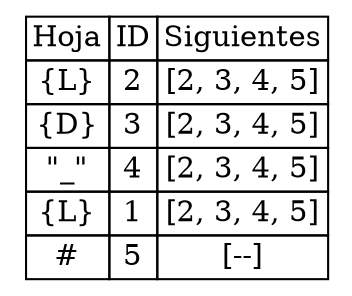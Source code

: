digraph grafica{
rankdir=TB;
node [shape=plaintext];
some_node [label=<<table border="0" cellborder="1" cellspacing="0"><tr><td>Hoja</td><td>ID</td><td>Siguientes</td></tr><tr><td>{L}</td><td>2</td><td>[2, 3, 4, 5]</td></tr><tr><td>{D}</td><td>3</td><td>[2, 3, 4, 5]</td></tr><tr><td>"_"</td><td>4</td><td>[2, 3, 4, 5]</td></tr><tr><td>{L}</td><td>1</td><td>[2, 3, 4, 5]</td></tr><tr><td>#</td><td>5</td><td>[--]</td></tr></table>>];}

